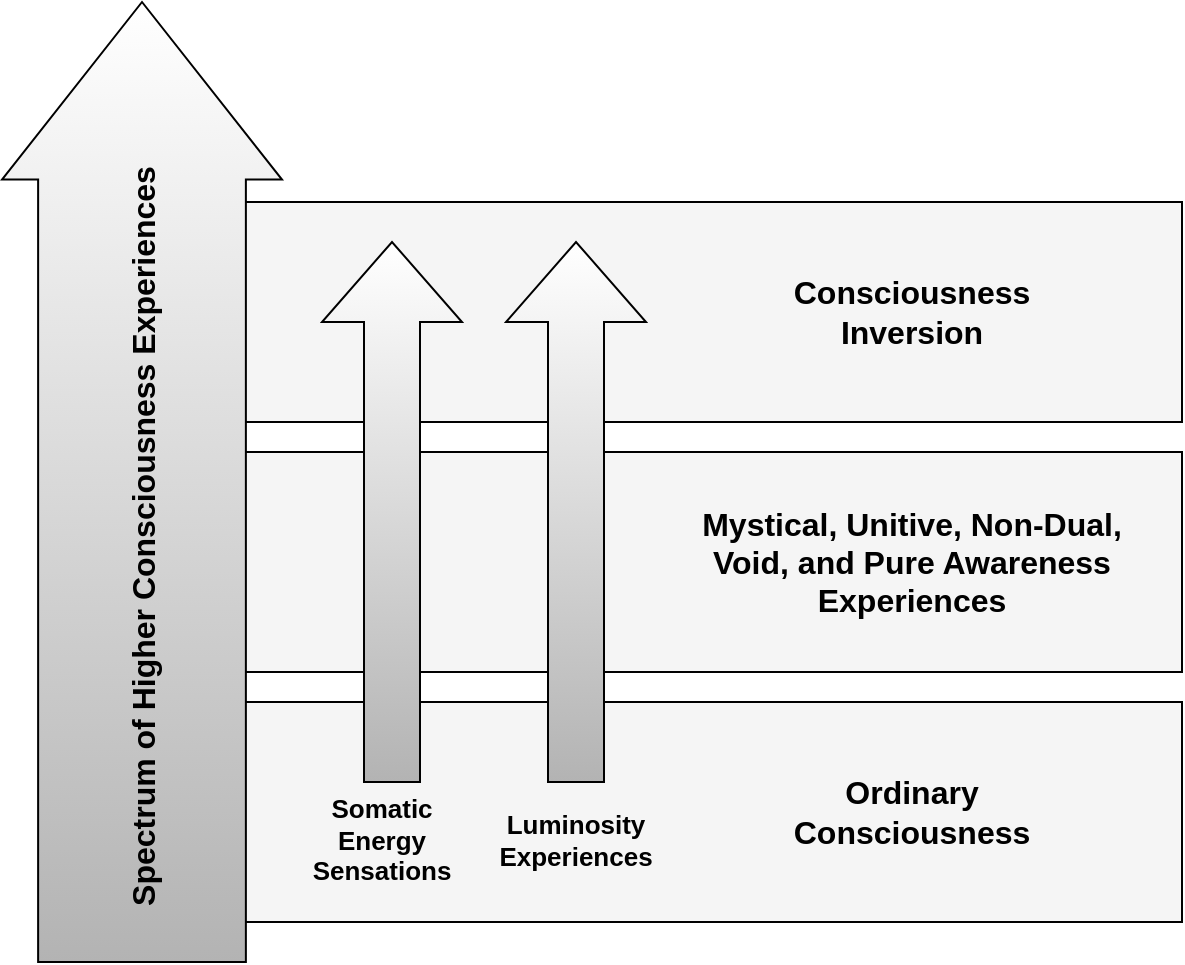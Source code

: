 <mxfile version="24.7.16">
  <diagram name="Page-1" id="dr9Uk3nCPjlB4TuZvgj0">
    <mxGraphModel dx="1233" dy="514" grid="1" gridSize="10" guides="1" tooltips="1" connect="1" arrows="1" fold="1" page="1" pageScale="1" pageWidth="850" pageHeight="1100" math="0" shadow="0">
      <root>
        <mxCell id="0" />
        <mxCell id="1" parent="0" />
        <mxCell id="_FmUEWon3FLA9fXgrObl-9" value="" style="rounded=0;whiteSpace=wrap;html=1;fillColor=#F5F5F5;" parent="1" vertex="1">
          <mxGeometry x="45" y="375" width="565" height="110" as="geometry" />
        </mxCell>
        <mxCell id="_FmUEWon3FLA9fXgrObl-10" value="Mystical, Unitive, Non-Dual, Void, and Pure Awareness&lt;br style=&quot;font-size: 16px;&quot;&gt;Experiences" style="text;html=1;align=center;verticalAlign=middle;whiteSpace=wrap;rounded=0;fontStyle=1;fontSize=16;" parent="1" vertex="1">
          <mxGeometry x="360" y="415" width="230" height="30" as="geometry" />
        </mxCell>
        <mxCell id="_FmUEWon3FLA9fXgrObl-6" value="" style="rounded=0;whiteSpace=wrap;html=1;fillColor=#F5F5F5;" parent="1" vertex="1">
          <mxGeometry x="45" y="500" width="565" height="110" as="geometry" />
        </mxCell>
        <mxCell id="_FmUEWon3FLA9fXgrObl-8" value="Ordinary Consciousness" style="text;html=1;align=center;verticalAlign=middle;whiteSpace=wrap;rounded=0;fontStyle=1;fontSize=16;" parent="1" vertex="1">
          <mxGeometry x="445" y="540" width="60" height="30" as="geometry" />
        </mxCell>
        <mxCell id="_FmUEWon3FLA9fXgrObl-11" value="" style="rounded=0;whiteSpace=wrap;html=1;fillColor=#F5F5F5;" parent="1" vertex="1">
          <mxGeometry x="45" y="250" width="565" height="110" as="geometry" />
        </mxCell>
        <mxCell id="_FmUEWon3FLA9fXgrObl-12" value="Consciousness&lt;br style=&quot;font-size: 16px;&quot;&gt;Inversion" style="text;html=1;align=center;verticalAlign=middle;whiteSpace=wrap;rounded=0;fontStyle=1;fontSize=16;" parent="1" vertex="1">
          <mxGeometry x="445" y="290" width="60" height="30" as="geometry" />
        </mxCell>
        <mxCell id="_FmUEWon3FLA9fXgrObl-5" value="" style="shape=singleArrow;direction=north;whiteSpace=wrap;html=1;arrowWidth=0.742;arrowSize=0.185;gradientColor=#B3B3B3;gradientDirection=west;" parent="1" vertex="1">
          <mxGeometry x="20" y="150" width="140" height="480" as="geometry" />
        </mxCell>
        <mxCell id="_FmUEWon3FLA9fXgrObl-19" value="" style="html=1;shadow=0;dashed=0;align=center;verticalAlign=middle;shape=mxgraph.arrows2.arrow;dy=0.6;dx=40;direction=north;notch=0;gradientColor=#B3B3B3;gradientDirection=west;strokeColor=default;" parent="1" vertex="1">
          <mxGeometry x="180" y="270" width="70" height="270" as="geometry" />
        </mxCell>
        <mxCell id="_FmUEWon3FLA9fXgrObl-21" value="Luminosity Experiences" style="text;html=1;align=center;verticalAlign=middle;whiteSpace=wrap;rounded=0;fontStyle=1;fontSize=13;" parent="1" vertex="1">
          <mxGeometry x="277" y="554" width="60" height="30" as="geometry" />
        </mxCell>
        <mxCell id="_FmUEWon3FLA9fXgrObl-23" value="Somatic Energy Sensations" style="text;html=1;align=center;verticalAlign=middle;whiteSpace=wrap;rounded=0;fontStyle=1;fontSize=13;" parent="1" vertex="1">
          <mxGeometry x="180" y="554" width="60" height="30" as="geometry" />
        </mxCell>
        <mxCell id="_FmUEWon3FLA9fXgrObl-25" value="Spectrum of Higher Consciousness Experiences" style="text;html=1;align=center;verticalAlign=middle;whiteSpace=wrap;rounded=0;direction=east;horizontal=0;fontSize=16;fontStyle=1" parent="1" vertex="1">
          <mxGeometry x="60" y="220" width="60" height="395" as="geometry" />
        </mxCell>
        <mxCell id="_FmUEWon3FLA9fXgrObl-26" value="" style="html=1;shadow=0;dashed=0;align=center;verticalAlign=middle;shape=mxgraph.arrows2.arrow;dy=0.6;dx=40;direction=north;notch=0;gradientColor=#B3B3B3;gradientDirection=west;strokeColor=default;" parent="1" vertex="1">
          <mxGeometry x="272" y="270" width="70" height="270" as="geometry" />
        </mxCell>
      </root>
    </mxGraphModel>
  </diagram>
</mxfile>

